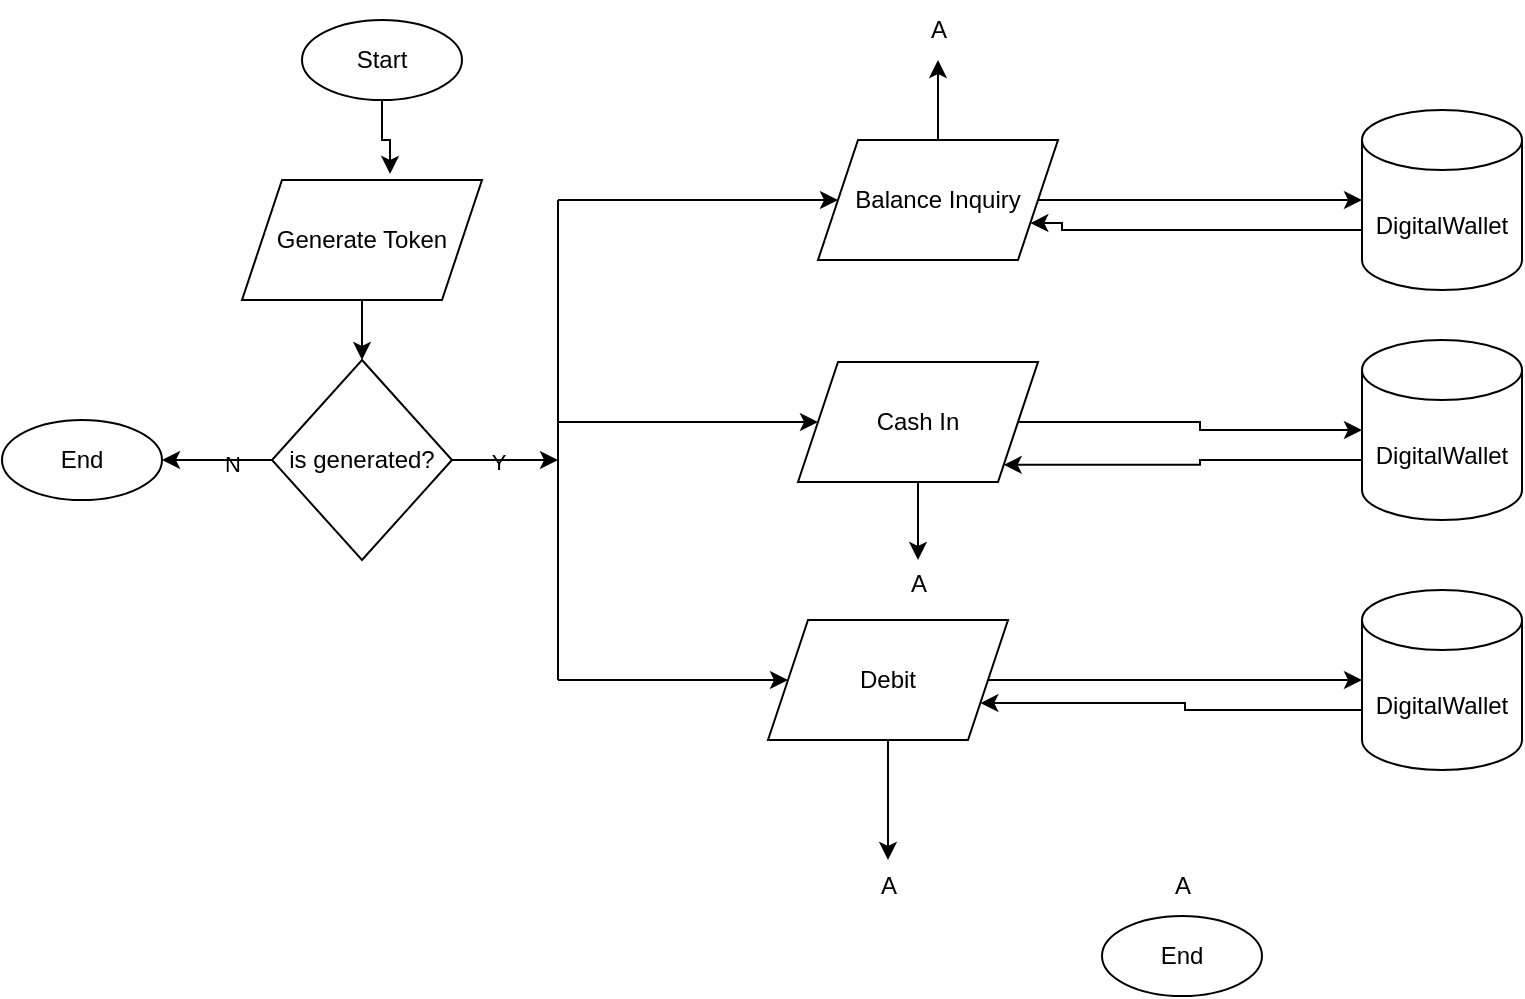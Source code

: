 <mxfile version="28.0.7">
  <diagram name="Page-1" id="esHKNHzWkJ9_0SOadVc-">
    <mxGraphModel dx="1426" dy="785" grid="1" gridSize="10" guides="1" tooltips="1" connect="1" arrows="1" fold="1" page="1" pageScale="1" pageWidth="850" pageHeight="1100" math="0" shadow="0">
      <root>
        <mxCell id="0" />
        <mxCell id="1" parent="0" />
        <mxCell id="rLjOsNj7oPqrwzDv_NQB-1" value="Start" style="ellipse;whiteSpace=wrap;html=1;labelBackgroundColor=none;" parent="1" vertex="1">
          <mxGeometry x="180" y="30" width="80" height="40" as="geometry" />
        </mxCell>
        <mxCell id="rLjOsNj7oPqrwzDv_NQB-12" style="edgeStyle=orthogonalEdgeStyle;rounded=0;orthogonalLoop=1;jettySize=auto;html=1;entryX=0.5;entryY=0;entryDx=0;entryDy=0;labelBackgroundColor=none;fontColor=default;" parent="1" source="rLjOsNj7oPqrwzDv_NQB-4" target="rLjOsNj7oPqrwzDv_NQB-7" edge="1">
          <mxGeometry relative="1" as="geometry" />
        </mxCell>
        <mxCell id="rLjOsNj7oPqrwzDv_NQB-4" value="Generate Token" style="shape=parallelogram;perimeter=parallelogramPerimeter;whiteSpace=wrap;html=1;fixedSize=1;labelBackgroundColor=none;" parent="1" vertex="1">
          <mxGeometry x="150" y="110" width="120" height="60" as="geometry" />
        </mxCell>
        <mxCell id="rLjOsNj7oPqrwzDv_NQB-11" style="edgeStyle=orthogonalEdgeStyle;rounded=0;orthogonalLoop=1;jettySize=auto;html=1;labelBackgroundColor=none;fontColor=default;" parent="1" source="rLjOsNj7oPqrwzDv_NQB-7" edge="1">
          <mxGeometry relative="1" as="geometry">
            <mxPoint x="110" y="250" as="targetPoint" />
          </mxGeometry>
        </mxCell>
        <mxCell id="rLjOsNj7oPqrwzDv_NQB-16" value="N" style="edgeLabel;html=1;align=center;verticalAlign=middle;resizable=0;points=[];labelBackgroundColor=none;" parent="rLjOsNj7oPqrwzDv_NQB-11" vertex="1" connectable="0">
          <mxGeometry x="-0.262" y="2" relative="1" as="geometry">
            <mxPoint as="offset" />
          </mxGeometry>
        </mxCell>
        <mxCell id="rLjOsNj7oPqrwzDv_NQB-60" style="edgeStyle=orthogonalEdgeStyle;rounded=0;orthogonalLoop=1;jettySize=auto;html=1;labelBackgroundColor=none;fontColor=default;" parent="1" source="rLjOsNj7oPqrwzDv_NQB-7" edge="1">
          <mxGeometry relative="1" as="geometry">
            <mxPoint x="308" y="250" as="targetPoint" />
          </mxGeometry>
        </mxCell>
        <mxCell id="rLjOsNj7oPqrwzDv_NQB-61" value="Y" style="edgeLabel;html=1;align=center;verticalAlign=middle;resizable=0;points=[];labelBackgroundColor=none;" parent="rLjOsNj7oPqrwzDv_NQB-60" vertex="1" connectable="0">
          <mxGeometry x="-0.149" y="-1" relative="1" as="geometry">
            <mxPoint as="offset" />
          </mxGeometry>
        </mxCell>
        <mxCell id="rLjOsNj7oPqrwzDv_NQB-7" value="is generated?" style="rhombus;whiteSpace=wrap;html=1;labelBackgroundColor=none;" parent="1" vertex="1">
          <mxGeometry x="165" y="200" width="90" height="100" as="geometry" />
        </mxCell>
        <mxCell id="rLjOsNj7oPqrwzDv_NQB-94" style="edgeStyle=orthogonalEdgeStyle;rounded=0;orthogonalLoop=1;jettySize=auto;html=1;labelBackgroundColor=none;fontColor=default;" parent="1" source="rLjOsNj7oPqrwzDv_NQB-17" edge="1">
          <mxGeometry relative="1" as="geometry">
            <mxPoint x="498" y="50" as="targetPoint" />
          </mxGeometry>
        </mxCell>
        <mxCell id="rLjOsNj7oPqrwzDv_NQB-17" value="Balance Inquiry" style="shape=parallelogram;perimeter=parallelogramPerimeter;whiteSpace=wrap;html=1;fixedSize=1;labelBackgroundColor=none;" parent="1" vertex="1">
          <mxGeometry x="438" y="90" width="120" height="60" as="geometry" />
        </mxCell>
        <mxCell id="rLjOsNj7oPqrwzDv_NQB-92" style="edgeStyle=orthogonalEdgeStyle;rounded=0;orthogonalLoop=1;jettySize=auto;html=1;labelBackgroundColor=none;fontColor=default;" parent="1" source="rLjOsNj7oPqrwzDv_NQB-19" edge="1">
          <mxGeometry relative="1" as="geometry">
            <mxPoint x="488" y="300" as="targetPoint" />
          </mxGeometry>
        </mxCell>
        <mxCell id="rLjOsNj7oPqrwzDv_NQB-19" value="Cash In" style="shape=parallelogram;perimeter=parallelogramPerimeter;whiteSpace=wrap;html=1;fixedSize=1;labelBackgroundColor=none;" parent="1" vertex="1">
          <mxGeometry x="428" y="201" width="120" height="60" as="geometry" />
        </mxCell>
        <mxCell id="rLjOsNj7oPqrwzDv_NQB-75" style="edgeStyle=orthogonalEdgeStyle;rounded=0;orthogonalLoop=1;jettySize=auto;html=1;entryX=0.5;entryY=0;entryDx=0;entryDy=0;labelBackgroundColor=none;fontColor=default;" parent="1" source="rLjOsNj7oPqrwzDv_NQB-20" edge="1">
          <mxGeometry relative="1" as="geometry">
            <mxPoint x="473" y="450" as="targetPoint" />
          </mxGeometry>
        </mxCell>
        <mxCell id="rLjOsNj7oPqrwzDv_NQB-20" value="Debit" style="shape=parallelogram;perimeter=parallelogramPerimeter;whiteSpace=wrap;html=1;fixedSize=1;labelBackgroundColor=none;" parent="1" vertex="1">
          <mxGeometry x="413" y="330" width="120" height="60" as="geometry" />
        </mxCell>
        <mxCell id="rLjOsNj7oPqrwzDv_NQB-82" style="edgeStyle=orthogonalEdgeStyle;rounded=0;orthogonalLoop=1;jettySize=auto;html=1;exitX=0;exitY=0;exitDx=0;exitDy=60;exitPerimeter=0;entryX=1;entryY=0.75;entryDx=0;entryDy=0;labelBackgroundColor=none;fontColor=default;" parent="1" source="rLjOsNj7oPqrwzDv_NQB-21" target="rLjOsNj7oPqrwzDv_NQB-17" edge="1">
          <mxGeometry relative="1" as="geometry">
            <Array as="points">
              <mxPoint x="560" y="135" />
              <mxPoint x="560" y="132" />
            </Array>
          </mxGeometry>
        </mxCell>
        <mxCell id="rLjOsNj7oPqrwzDv_NQB-21" value="DigitalWallet" style="shape=cylinder3;whiteSpace=wrap;html=1;boundedLbl=1;backgroundOutline=1;size=15;labelBackgroundColor=none;" parent="1" vertex="1">
          <mxGeometry x="710" y="75" width="80" height="90" as="geometry" />
        </mxCell>
        <mxCell id="rLjOsNj7oPqrwzDv_NQB-56" style="edgeStyle=orthogonalEdgeStyle;rounded=0;orthogonalLoop=1;jettySize=auto;html=1;entryX=0.617;entryY=-0.05;entryDx=0;entryDy=0;entryPerimeter=0;labelBackgroundColor=none;fontColor=default;" parent="1" source="rLjOsNj7oPqrwzDv_NQB-1" target="rLjOsNj7oPqrwzDv_NQB-4" edge="1">
          <mxGeometry relative="1" as="geometry" />
        </mxCell>
        <mxCell id="rLjOsNj7oPqrwzDv_NQB-58" value="End" style="ellipse;whiteSpace=wrap;html=1;labelBackgroundColor=none;" parent="1" vertex="1">
          <mxGeometry x="30" y="230" width="80" height="40" as="geometry" />
        </mxCell>
        <mxCell id="rLjOsNj7oPqrwzDv_NQB-62" value="" style="endArrow=none;html=1;rounded=0;labelBackgroundColor=none;fontColor=default;" parent="1" edge="1">
          <mxGeometry width="50" height="50" relative="1" as="geometry">
            <mxPoint x="308" y="360" as="sourcePoint" />
            <mxPoint x="308" y="120" as="targetPoint" />
          </mxGeometry>
        </mxCell>
        <mxCell id="rLjOsNj7oPqrwzDv_NQB-64" value="" style="endArrow=classic;html=1;rounded=0;entryX=0;entryY=0.5;entryDx=0;entryDy=0;labelBackgroundColor=none;fontColor=default;" parent="1" target="rLjOsNj7oPqrwzDv_NQB-17" edge="1">
          <mxGeometry width="50" height="50" relative="1" as="geometry">
            <mxPoint x="308" y="120" as="sourcePoint" />
            <mxPoint x="398" y="280" as="targetPoint" />
          </mxGeometry>
        </mxCell>
        <mxCell id="rLjOsNj7oPqrwzDv_NQB-65" value="" style="endArrow=classic;html=1;rounded=0;entryX=0;entryY=0.5;entryDx=0;entryDy=0;labelBackgroundColor=none;fontColor=default;" parent="1" target="rLjOsNj7oPqrwzDv_NQB-19" edge="1">
          <mxGeometry width="50" height="50" relative="1" as="geometry">
            <mxPoint x="308" y="231" as="sourcePoint" />
            <mxPoint x="398" y="280" as="targetPoint" />
          </mxGeometry>
        </mxCell>
        <mxCell id="rLjOsNj7oPqrwzDv_NQB-66" value="" style="endArrow=classic;html=1;rounded=0;entryX=0;entryY=0.5;entryDx=0;entryDy=0;labelBackgroundColor=none;fontColor=default;" parent="1" target="rLjOsNj7oPqrwzDv_NQB-20" edge="1">
          <mxGeometry width="50" height="50" relative="1" as="geometry">
            <mxPoint x="308" y="360" as="sourcePoint" />
            <mxPoint x="398" y="380" as="targetPoint" />
          </mxGeometry>
        </mxCell>
        <mxCell id="rLjOsNj7oPqrwzDv_NQB-81" style="edgeStyle=orthogonalEdgeStyle;rounded=0;orthogonalLoop=1;jettySize=auto;html=1;entryX=0;entryY=0.5;entryDx=0;entryDy=0;entryPerimeter=0;labelBackgroundColor=none;fontColor=default;" parent="1" source="rLjOsNj7oPqrwzDv_NQB-17" target="rLjOsNj7oPqrwzDv_NQB-21" edge="1">
          <mxGeometry relative="1" as="geometry" />
        </mxCell>
        <mxCell id="rLjOsNj7oPqrwzDv_NQB-86" style="edgeStyle=orthogonalEdgeStyle;rounded=0;orthogonalLoop=1;jettySize=auto;html=1;exitX=0;exitY=0;exitDx=0;exitDy=60;exitPerimeter=0;entryX=1;entryY=1;entryDx=0;entryDy=0;labelBackgroundColor=none;fontColor=default;" parent="1" source="rLjOsNj7oPqrwzDv_NQB-83" target="rLjOsNj7oPqrwzDv_NQB-19" edge="1">
          <mxGeometry relative="1" as="geometry" />
        </mxCell>
        <mxCell id="rLjOsNj7oPqrwzDv_NQB-83" value="DigitalWallet" style="shape=cylinder3;whiteSpace=wrap;html=1;boundedLbl=1;backgroundOutline=1;size=15;labelBackgroundColor=none;" parent="1" vertex="1">
          <mxGeometry x="710" y="190" width="80" height="90" as="geometry" />
        </mxCell>
        <mxCell id="rLjOsNj7oPqrwzDv_NQB-88" style="edgeStyle=orthogonalEdgeStyle;rounded=0;orthogonalLoop=1;jettySize=auto;html=1;exitX=0;exitY=0;exitDx=0;exitDy=60;exitPerimeter=0;entryX=1;entryY=0.75;entryDx=0;entryDy=0;labelBackgroundColor=none;fontColor=default;" parent="1" source="rLjOsNj7oPqrwzDv_NQB-84" target="rLjOsNj7oPqrwzDv_NQB-20" edge="1">
          <mxGeometry relative="1" as="geometry" />
        </mxCell>
        <mxCell id="rLjOsNj7oPqrwzDv_NQB-84" value="DigitalWallet" style="shape=cylinder3;whiteSpace=wrap;html=1;boundedLbl=1;backgroundOutline=1;size=15;labelBackgroundColor=none;" parent="1" vertex="1">
          <mxGeometry x="710" y="315" width="80" height="90" as="geometry" />
        </mxCell>
        <mxCell id="rLjOsNj7oPqrwzDv_NQB-85" style="edgeStyle=orthogonalEdgeStyle;rounded=0;orthogonalLoop=1;jettySize=auto;html=1;entryX=0;entryY=0.5;entryDx=0;entryDy=0;entryPerimeter=0;labelBackgroundColor=none;fontColor=default;" parent="1" source="rLjOsNj7oPqrwzDv_NQB-19" target="rLjOsNj7oPqrwzDv_NQB-83" edge="1">
          <mxGeometry relative="1" as="geometry" />
        </mxCell>
        <mxCell id="rLjOsNj7oPqrwzDv_NQB-87" style="edgeStyle=orthogonalEdgeStyle;rounded=0;orthogonalLoop=1;jettySize=auto;html=1;entryX=0;entryY=0.5;entryDx=0;entryDy=0;entryPerimeter=0;labelBackgroundColor=none;fontColor=default;" parent="1" source="rLjOsNj7oPqrwzDv_NQB-20" target="rLjOsNj7oPqrwzDv_NQB-84" edge="1">
          <mxGeometry relative="1" as="geometry" />
        </mxCell>
        <mxCell id="rLjOsNj7oPqrwzDv_NQB-89" value="End" style="ellipse;whiteSpace=wrap;html=1;labelBackgroundColor=none;" parent="1" vertex="1">
          <mxGeometry x="580" y="478" width="80" height="40" as="geometry" />
        </mxCell>
        <mxCell id="rLjOsNj7oPqrwzDv_NQB-90" value="A" style="text;html=1;align=center;verticalAlign=middle;resizable=0;points=[];autosize=1;strokeColor=none;fillColor=none;labelBackgroundColor=none;" parent="1" vertex="1">
          <mxGeometry x="605" y="448" width="30" height="30" as="geometry" />
        </mxCell>
        <mxCell id="rLjOsNj7oPqrwzDv_NQB-91" value="A" style="text;html=1;align=center;verticalAlign=middle;resizable=0;points=[];autosize=1;strokeColor=none;fillColor=none;labelBackgroundColor=none;" parent="1" vertex="1">
          <mxGeometry x="458" y="448" width="30" height="30" as="geometry" />
        </mxCell>
        <mxCell id="rLjOsNj7oPqrwzDv_NQB-93" value="A" style="text;html=1;align=center;verticalAlign=middle;resizable=0;points=[];autosize=1;strokeColor=none;fillColor=none;labelBackgroundColor=none;" parent="1" vertex="1">
          <mxGeometry x="473" y="297" width="30" height="30" as="geometry" />
        </mxCell>
        <mxCell id="rLjOsNj7oPqrwzDv_NQB-95" value="A" style="text;html=1;align=center;verticalAlign=middle;resizable=0;points=[];autosize=1;strokeColor=none;fillColor=none;labelBackgroundColor=none;" parent="1" vertex="1">
          <mxGeometry x="483" y="20" width="30" height="30" as="geometry" />
        </mxCell>
      </root>
    </mxGraphModel>
  </diagram>
</mxfile>
